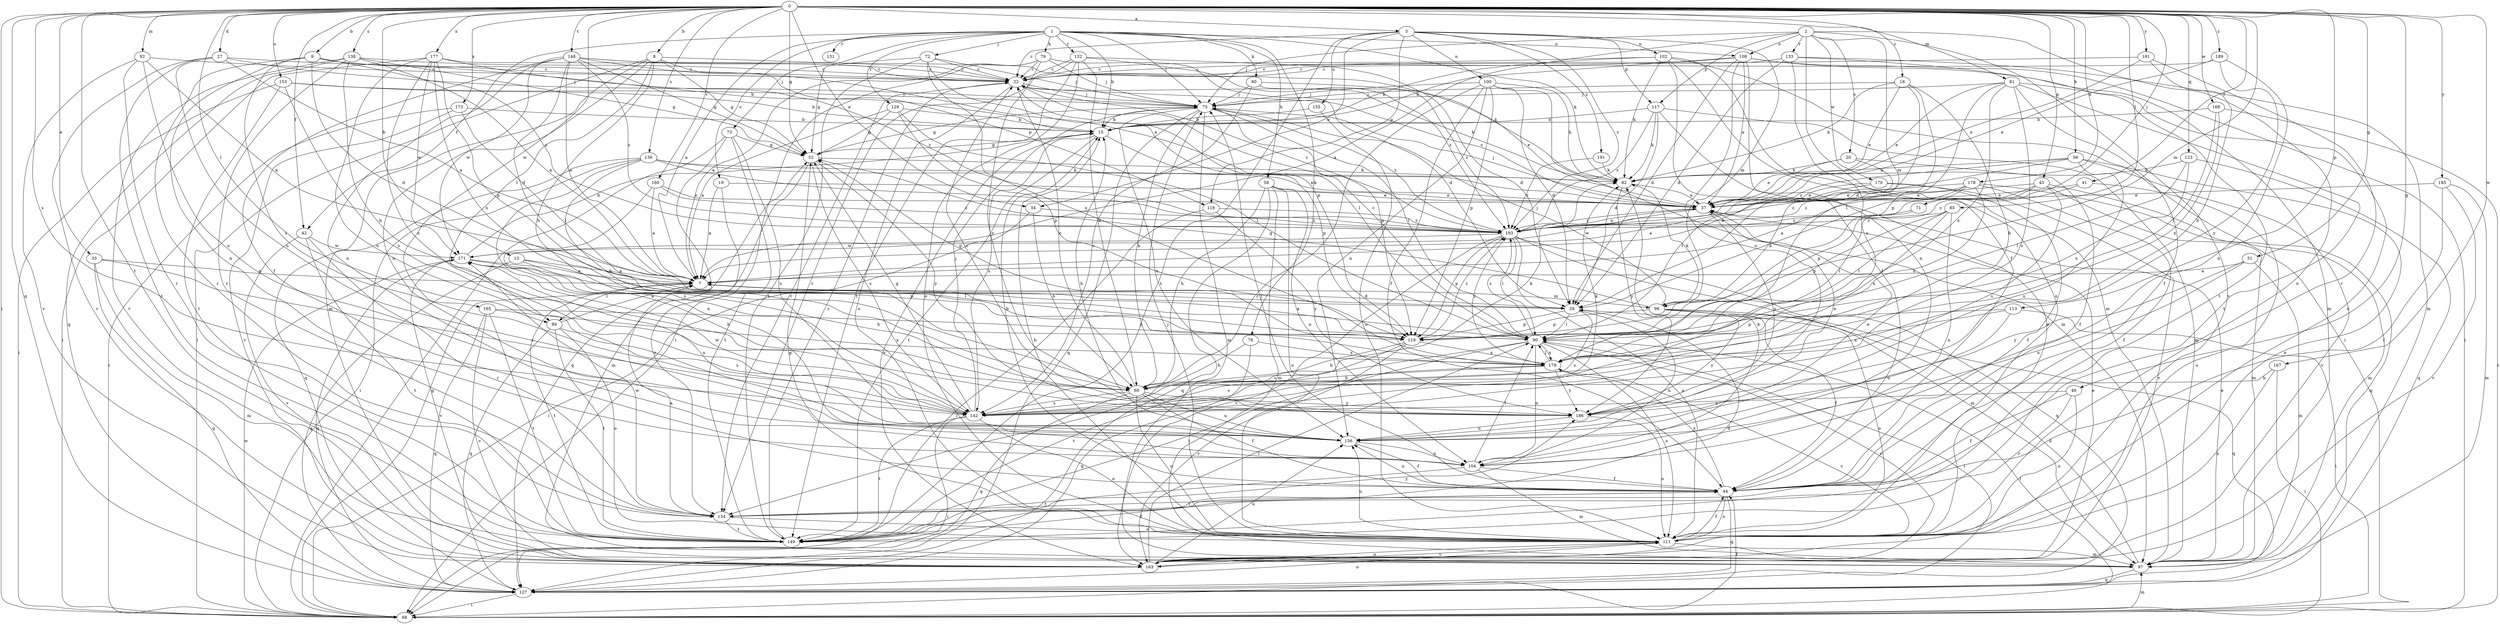 strict digraph  {
0;
1;
2;
3;
7;
8;
9;
13;
15;
18;
19;
20;
22;
27;
29;
33;
34;
37;
41;
42;
44;
45;
49;
51;
52;
56;
58;
60;
68;
71;
72;
73;
75;
78;
79;
80;
82;
85;
89;
90;
91;
92;
96;
97;
100;
102;
104;
108;
111;
113;
117;
118;
119;
123;
127;
129;
131;
132;
133;
134;
136;
138;
142;
148;
149;
153;
155;
156;
160;
163;
165;
167;
168;
170;
171;
173;
177;
178;
179;
181;
185;
186;
189;
191;
193;
0 -> 3  [label=a];
0 -> 8  [label=b];
0 -> 9  [label=b];
0 -> 13  [label=b];
0 -> 18  [label=c];
0 -> 27  [label=d];
0 -> 33  [label=e];
0 -> 34  [label=e];
0 -> 41  [label=f];
0 -> 42  [label=f];
0 -> 45  [label=g];
0 -> 49  [label=g];
0 -> 51  [label=g];
0 -> 52  [label=g];
0 -> 56  [label=h];
0 -> 68  [label=i];
0 -> 71  [label=j];
0 -> 85  [label=l];
0 -> 89  [label=l];
0 -> 91  [label=m];
0 -> 92  [label=m];
0 -> 96  [label=m];
0 -> 113  [label=p];
0 -> 123  [label=q];
0 -> 127  [label=q];
0 -> 136  [label=s];
0 -> 138  [label=s];
0 -> 142  [label=s];
0 -> 148  [label=t];
0 -> 149  [label=t];
0 -> 153  [label=u];
0 -> 160  [label=v];
0 -> 165  [label=w];
0 -> 167  [label=w];
0 -> 168  [label=w];
0 -> 173  [label=x];
0 -> 177  [label=x];
0 -> 178  [label=x];
0 -> 181  [label=y];
0 -> 185  [label=y];
0 -> 189  [label=z];
1 -> 7  [label=a];
1 -> 15  [label=b];
1 -> 19  [label=c];
1 -> 42  [label=f];
1 -> 58  [label=h];
1 -> 72  [label=j];
1 -> 73  [label=j];
1 -> 75  [label=j];
1 -> 78  [label=k];
1 -> 79  [label=k];
1 -> 80  [label=k];
1 -> 82  [label=k];
1 -> 108  [label=o];
1 -> 129  [label=r];
1 -> 131  [label=r];
1 -> 132  [label=r];
2 -> 7  [label=a];
2 -> 20  [label=c];
2 -> 44  [label=f];
2 -> 75  [label=j];
2 -> 96  [label=m];
2 -> 108  [label=o];
2 -> 111  [label=o];
2 -> 117  [label=p];
2 -> 133  [label=r];
2 -> 163  [label=v];
2 -> 170  [label=w];
3 -> 22  [label=c];
3 -> 34  [label=e];
3 -> 96  [label=m];
3 -> 100  [label=n];
3 -> 102  [label=n];
3 -> 117  [label=p];
3 -> 118  [label=p];
3 -> 149  [label=t];
3 -> 155  [label=u];
3 -> 191  [label=z];
3 -> 193  [label=z];
7 -> 29  [label=d];
7 -> 89  [label=l];
7 -> 96  [label=m];
7 -> 149  [label=t];
8 -> 22  [label=c];
8 -> 52  [label=g];
8 -> 60  [label=h];
8 -> 68  [label=i];
8 -> 89  [label=l];
8 -> 97  [label=m];
8 -> 104  [label=n];
8 -> 118  [label=p];
9 -> 15  [label=b];
9 -> 22  [label=c];
9 -> 29  [label=d];
9 -> 104  [label=n];
9 -> 134  [label=r];
9 -> 142  [label=s];
9 -> 193  [label=z];
13 -> 7  [label=a];
13 -> 60  [label=h];
13 -> 90  [label=l];
13 -> 127  [label=q];
15 -> 52  [label=g];
15 -> 119  [label=p];
15 -> 142  [label=s];
15 -> 149  [label=t];
15 -> 163  [label=v];
18 -> 29  [label=d];
18 -> 37  [label=e];
18 -> 60  [label=h];
18 -> 75  [label=j];
18 -> 82  [label=k];
18 -> 90  [label=l];
19 -> 7  [label=a];
19 -> 37  [label=e];
19 -> 134  [label=r];
20 -> 37  [label=e];
20 -> 44  [label=f];
20 -> 82  [label=k];
20 -> 90  [label=l];
22 -> 75  [label=j];
22 -> 82  [label=k];
22 -> 90  [label=l];
22 -> 111  [label=o];
22 -> 134  [label=r];
22 -> 193  [label=z];
27 -> 7  [label=a];
27 -> 22  [label=c];
27 -> 75  [label=j];
27 -> 149  [label=t];
27 -> 156  [label=u];
27 -> 163  [label=v];
29 -> 90  [label=l];
29 -> 104  [label=n];
29 -> 119  [label=p];
29 -> 142  [label=s];
33 -> 7  [label=a];
33 -> 97  [label=m];
33 -> 127  [label=q];
33 -> 142  [label=s];
34 -> 60  [label=h];
34 -> 68  [label=i];
34 -> 193  [label=z];
37 -> 22  [label=c];
37 -> 75  [label=j];
37 -> 171  [label=w];
37 -> 186  [label=y];
37 -> 193  [label=z];
41 -> 37  [label=e];
41 -> 111  [label=o];
41 -> 193  [label=z];
42 -> 134  [label=r];
42 -> 149  [label=t];
42 -> 163  [label=v];
42 -> 171  [label=w];
44 -> 15  [label=b];
44 -> 75  [label=j];
44 -> 111  [label=o];
44 -> 127  [label=q];
44 -> 134  [label=r];
44 -> 156  [label=u];
44 -> 179  [label=x];
45 -> 37  [label=e];
45 -> 97  [label=m];
45 -> 119  [label=p];
45 -> 127  [label=q];
45 -> 142  [label=s];
45 -> 193  [label=z];
49 -> 44  [label=f];
49 -> 111  [label=o];
49 -> 134  [label=r];
49 -> 142  [label=s];
51 -> 7  [label=a];
51 -> 97  [label=m];
51 -> 156  [label=u];
51 -> 186  [label=y];
52 -> 82  [label=k];
52 -> 97  [label=m];
52 -> 142  [label=s];
52 -> 186  [label=y];
56 -> 7  [label=a];
56 -> 82  [label=k];
56 -> 111  [label=o];
56 -> 156  [label=u];
56 -> 163  [label=v];
56 -> 193  [label=z];
58 -> 37  [label=e];
58 -> 60  [label=h];
58 -> 97  [label=m];
58 -> 104  [label=n];
58 -> 111  [label=o];
58 -> 127  [label=q];
60 -> 22  [label=c];
60 -> 44  [label=f];
60 -> 82  [label=k];
60 -> 111  [label=o];
60 -> 127  [label=q];
60 -> 142  [label=s];
60 -> 156  [label=u];
60 -> 186  [label=y];
68 -> 44  [label=f];
68 -> 52  [label=g];
68 -> 90  [label=l];
68 -> 97  [label=m];
68 -> 171  [label=w];
71 -> 90  [label=l];
71 -> 193  [label=z];
72 -> 22  [label=c];
72 -> 52  [label=g];
72 -> 75  [label=j];
72 -> 119  [label=p];
72 -> 149  [label=t];
72 -> 179  [label=x];
73 -> 52  [label=g];
73 -> 68  [label=i];
73 -> 127  [label=q];
73 -> 149  [label=t];
73 -> 156  [label=u];
75 -> 15  [label=b];
75 -> 52  [label=g];
75 -> 60  [label=h];
75 -> 90  [label=l];
75 -> 97  [label=m];
75 -> 119  [label=p];
75 -> 127  [label=q];
75 -> 156  [label=u];
75 -> 193  [label=z];
78 -> 60  [label=h];
78 -> 127  [label=q];
78 -> 179  [label=x];
79 -> 7  [label=a];
79 -> 22  [label=c];
79 -> 29  [label=d];
79 -> 68  [label=i];
79 -> 75  [label=j];
79 -> 186  [label=y];
80 -> 37  [label=e];
80 -> 75  [label=j];
80 -> 142  [label=s];
80 -> 193  [label=z];
82 -> 37  [label=e];
82 -> 186  [label=y];
85 -> 90  [label=l];
85 -> 104  [label=n];
85 -> 119  [label=p];
85 -> 179  [label=x];
85 -> 193  [label=z];
89 -> 7  [label=a];
89 -> 111  [label=o];
89 -> 127  [label=q];
89 -> 142  [label=s];
89 -> 149  [label=t];
90 -> 7  [label=a];
90 -> 22  [label=c];
90 -> 104  [label=n];
90 -> 111  [label=o];
90 -> 142  [label=s];
90 -> 149  [label=t];
90 -> 163  [label=v];
90 -> 179  [label=x];
90 -> 193  [label=z];
91 -> 37  [label=e];
91 -> 44  [label=f];
91 -> 75  [label=j];
91 -> 111  [label=o];
91 -> 119  [label=p];
91 -> 142  [label=s];
91 -> 149  [label=t];
91 -> 179  [label=x];
92 -> 7  [label=a];
92 -> 22  [label=c];
92 -> 134  [label=r];
92 -> 156  [label=u];
92 -> 163  [label=v];
96 -> 44  [label=f];
96 -> 52  [label=g];
96 -> 75  [label=j];
96 -> 82  [label=k];
96 -> 111  [label=o];
96 -> 119  [label=p];
96 -> 127  [label=q];
96 -> 186  [label=y];
97 -> 29  [label=d];
97 -> 37  [label=e];
97 -> 127  [label=q];
100 -> 29  [label=d];
100 -> 44  [label=f];
100 -> 75  [label=j];
100 -> 82  [label=k];
100 -> 97  [label=m];
100 -> 119  [label=p];
100 -> 134  [label=r];
100 -> 156  [label=u];
102 -> 15  [label=b];
102 -> 22  [label=c];
102 -> 44  [label=f];
102 -> 68  [label=i];
102 -> 82  [label=k];
102 -> 97  [label=m];
102 -> 111  [label=o];
104 -> 44  [label=f];
104 -> 82  [label=k];
104 -> 90  [label=l];
104 -> 97  [label=m];
104 -> 149  [label=t];
108 -> 15  [label=b];
108 -> 22  [label=c];
108 -> 29  [label=d];
108 -> 37  [label=e];
108 -> 68  [label=i];
108 -> 97  [label=m];
108 -> 104  [label=n];
108 -> 156  [label=u];
111 -> 15  [label=b];
111 -> 44  [label=f];
111 -> 52  [label=g];
111 -> 75  [label=j];
111 -> 97  [label=m];
111 -> 156  [label=u];
111 -> 163  [label=v];
113 -> 68  [label=i];
113 -> 119  [label=p];
113 -> 156  [label=u];
113 -> 179  [label=x];
117 -> 15  [label=b];
117 -> 29  [label=d];
117 -> 82  [label=k];
117 -> 97  [label=m];
117 -> 111  [label=o];
117 -> 193  [label=z];
118 -> 68  [label=i];
118 -> 186  [label=y];
118 -> 193  [label=z];
119 -> 52  [label=g];
119 -> 60  [label=h];
119 -> 149  [label=t];
119 -> 163  [label=v];
119 -> 179  [label=x];
119 -> 193  [label=z];
123 -> 82  [label=k];
123 -> 90  [label=l];
123 -> 127  [label=q];
123 -> 179  [label=x];
127 -> 68  [label=i];
127 -> 90  [label=l];
127 -> 111  [label=o];
129 -> 7  [label=a];
129 -> 15  [label=b];
129 -> 52  [label=g];
129 -> 90  [label=l];
129 -> 119  [label=p];
132 -> 22  [label=c];
132 -> 29  [label=d];
132 -> 60  [label=h];
132 -> 111  [label=o];
132 -> 134  [label=r];
132 -> 149  [label=t];
132 -> 193  [label=z];
133 -> 22  [label=c];
133 -> 29  [label=d];
133 -> 97  [label=m];
133 -> 142  [label=s];
133 -> 149  [label=t];
134 -> 7  [label=a];
134 -> 111  [label=o];
134 -> 149  [label=t];
134 -> 171  [label=w];
136 -> 37  [label=e];
136 -> 60  [label=h];
136 -> 68  [label=i];
136 -> 82  [label=k];
136 -> 104  [label=n];
136 -> 127  [label=q];
136 -> 193  [label=z];
138 -> 7  [label=a];
138 -> 22  [label=c];
138 -> 52  [label=g];
138 -> 60  [label=h];
138 -> 127  [label=q];
138 -> 134  [label=r];
138 -> 163  [label=v];
142 -> 52  [label=g];
142 -> 68  [label=i];
142 -> 75  [label=j];
142 -> 82  [label=k];
142 -> 111  [label=o];
142 -> 149  [label=t];
142 -> 171  [label=w];
148 -> 7  [label=a];
148 -> 22  [label=c];
148 -> 29  [label=d];
148 -> 37  [label=e];
148 -> 44  [label=f];
148 -> 52  [label=g];
148 -> 82  [label=k];
148 -> 104  [label=n];
148 -> 171  [label=w];
148 -> 193  [label=z];
149 -> 22  [label=c];
149 -> 29  [label=d];
149 -> 44  [label=f];
149 -> 186  [label=y];
153 -> 15  [label=b];
153 -> 68  [label=i];
153 -> 75  [label=j];
153 -> 149  [label=t];
153 -> 186  [label=y];
155 -> 15  [label=b];
155 -> 111  [label=o];
156 -> 15  [label=b];
156 -> 37  [label=e];
156 -> 44  [label=f];
156 -> 104  [label=n];
160 -> 7  [label=a];
160 -> 37  [label=e];
160 -> 142  [label=s];
160 -> 193  [label=z];
163 -> 37  [label=e];
163 -> 90  [label=l];
163 -> 111  [label=o];
163 -> 156  [label=u];
165 -> 119  [label=p];
165 -> 127  [label=q];
165 -> 149  [label=t];
165 -> 163  [label=v];
165 -> 179  [label=x];
167 -> 60  [label=h];
167 -> 68  [label=i];
167 -> 111  [label=o];
168 -> 15  [label=b];
168 -> 68  [label=i];
168 -> 90  [label=l];
168 -> 179  [label=x];
170 -> 7  [label=a];
170 -> 37  [label=e];
170 -> 44  [label=f];
170 -> 163  [label=v];
171 -> 7  [label=a];
171 -> 15  [label=b];
171 -> 60  [label=h];
171 -> 119  [label=p];
171 -> 127  [label=q];
171 -> 156  [label=u];
171 -> 163  [label=v];
173 -> 15  [label=b];
173 -> 68  [label=i];
173 -> 90  [label=l];
173 -> 163  [label=v];
177 -> 22  [label=c];
177 -> 68  [label=i];
177 -> 119  [label=p];
177 -> 142  [label=s];
177 -> 156  [label=u];
177 -> 171  [label=w];
177 -> 179  [label=x];
177 -> 193  [label=z];
178 -> 7  [label=a];
178 -> 29  [label=d];
178 -> 37  [label=e];
178 -> 44  [label=f];
178 -> 97  [label=m];
178 -> 179  [label=x];
178 -> 193  [label=z];
179 -> 60  [label=h];
179 -> 90  [label=l];
179 -> 142  [label=s];
179 -> 163  [label=v];
179 -> 186  [label=y];
179 -> 193  [label=z];
181 -> 22  [label=c];
181 -> 37  [label=e];
181 -> 60  [label=h];
181 -> 134  [label=r];
185 -> 37  [label=e];
185 -> 44  [label=f];
185 -> 97  [label=m];
185 -> 163  [label=v];
186 -> 22  [label=c];
186 -> 37  [label=e];
186 -> 111  [label=o];
186 -> 156  [label=u];
189 -> 22  [label=c];
189 -> 37  [label=e];
189 -> 104  [label=n];
189 -> 186  [label=y];
191 -> 82  [label=k];
191 -> 193  [label=z];
193 -> 37  [label=e];
193 -> 90  [label=l];
193 -> 97  [label=m];
193 -> 111  [label=o];
193 -> 119  [label=p];
193 -> 127  [label=q];
193 -> 163  [label=v];
193 -> 171  [label=w];
}
